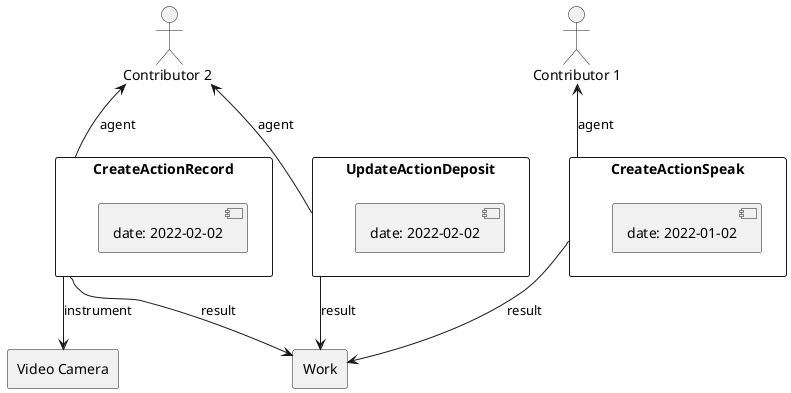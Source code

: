 
@startuml

rectangle "Work" as w {

}

actor "Contributor 1" as c1
actor "Contributor 2 " as c2

rectangle "CreateActionSpeak" as a1 {
   [date: 2022-01-02]
}

rectangle "UpdateActionDeposit" as a2 {
   [date: 2022-02-02]
}


rectangle "CreateActionRecord" as a3 {
   [date: 2022-02-02] as di
}

rectangle "Video Camera" as cam {

}
a1 -down-> w : result
a1 -up-> c1 : agent

a2 -down-> w : result
a2 -up-> c2 : agent

a3 -down-> w : result
a3 -up-> c2 : agent
a3 -down-> cam : instrument


@enduml
